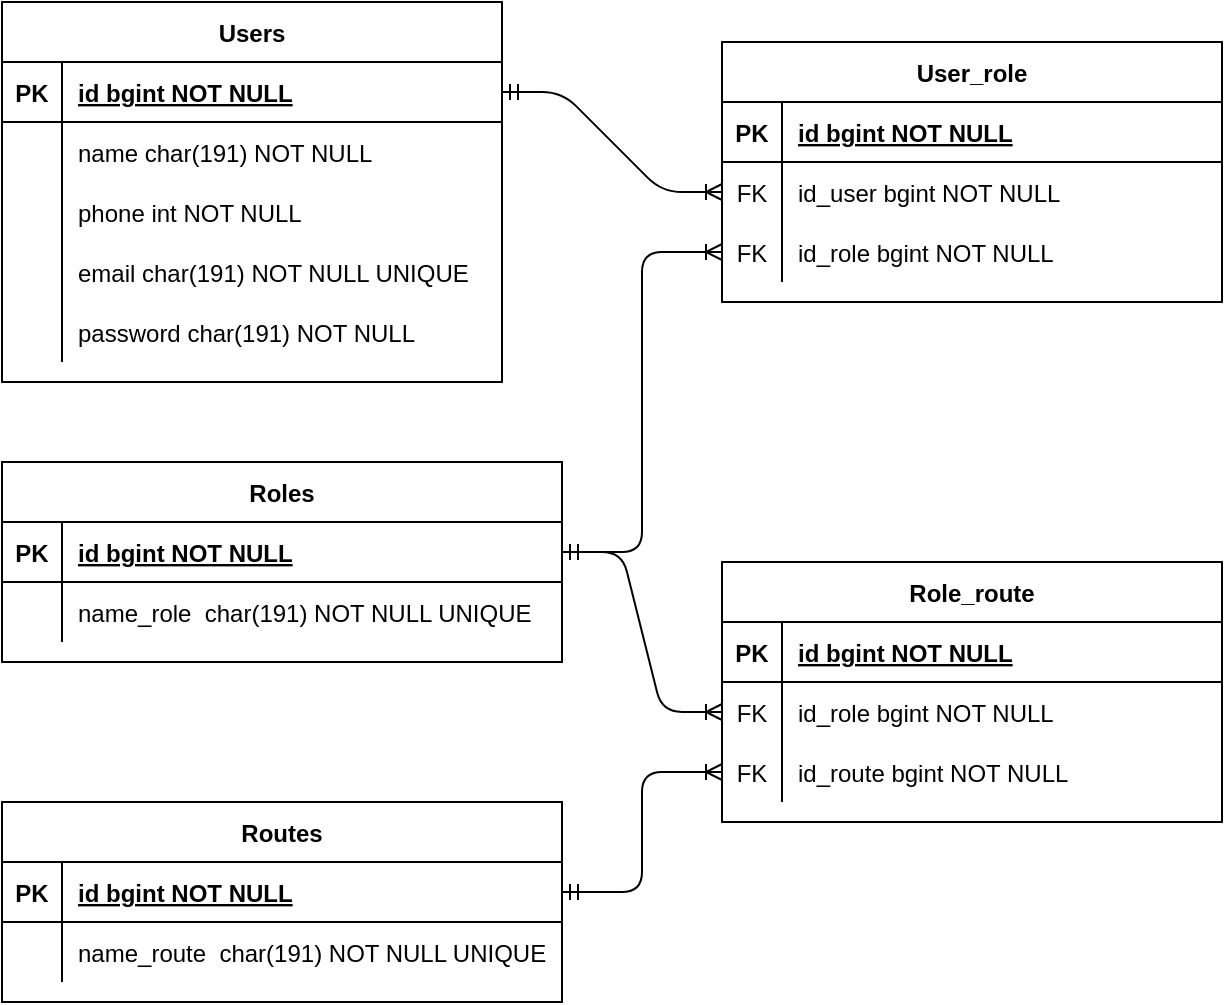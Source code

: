 <mxfile version="13.7.7" type="device"><diagram id="R2lEEEUBdFMjLlhIrx00" name="Page-1"><mxGraphModel dx="868" dy="450" grid="1" gridSize="10" guides="1" tooltips="1" connect="1" arrows="1" fold="1" page="1" pageScale="1" pageWidth="850" pageHeight="1100" math="0" shadow="0" extFonts="Permanent Marker^https://fonts.googleapis.com/css?family=Permanent+Marker"><root><mxCell id="0"/><mxCell id="1" parent="0"/><mxCell id="C-vyLk0tnHw3VtMMgP7b-23" value="Users" style="shape=table;startSize=30;container=1;collapsible=1;childLayout=tableLayout;fixedRows=1;rowLines=0;fontStyle=1;align=center;resizeLast=1;" parent="1" vertex="1"><mxGeometry x="40" y="10" width="250" height="190" as="geometry"/></mxCell><mxCell id="C-vyLk0tnHw3VtMMgP7b-24" value="" style="shape=partialRectangle;collapsible=0;dropTarget=0;pointerEvents=0;fillColor=none;points=[[0,0.5],[1,0.5]];portConstraint=eastwest;top=0;left=0;right=0;bottom=1;" parent="C-vyLk0tnHw3VtMMgP7b-23" vertex="1"><mxGeometry y="30" width="250" height="30" as="geometry"/></mxCell><mxCell id="C-vyLk0tnHw3VtMMgP7b-25" value="PK" style="shape=partialRectangle;overflow=hidden;connectable=0;fillColor=none;top=0;left=0;bottom=0;right=0;fontStyle=1;" parent="C-vyLk0tnHw3VtMMgP7b-24" vertex="1"><mxGeometry width="30" height="30" as="geometry"/></mxCell><mxCell id="C-vyLk0tnHw3VtMMgP7b-26" value="id bgint NOT NULL " style="shape=partialRectangle;overflow=hidden;connectable=0;fillColor=none;top=0;left=0;bottom=0;right=0;align=left;spacingLeft=6;fontStyle=5;" parent="C-vyLk0tnHw3VtMMgP7b-24" vertex="1"><mxGeometry x="30" width="220" height="30" as="geometry"/></mxCell><mxCell id="C-vyLk0tnHw3VtMMgP7b-27" value="" style="shape=partialRectangle;collapsible=0;dropTarget=0;pointerEvents=0;fillColor=none;points=[[0,0.5],[1,0.5]];portConstraint=eastwest;top=0;left=0;right=0;bottom=0;" parent="C-vyLk0tnHw3VtMMgP7b-23" vertex="1"><mxGeometry y="60" width="250" height="30" as="geometry"/></mxCell><mxCell id="C-vyLk0tnHw3VtMMgP7b-28" value="" style="shape=partialRectangle;overflow=hidden;connectable=0;fillColor=none;top=0;left=0;bottom=0;right=0;" parent="C-vyLk0tnHw3VtMMgP7b-27" vertex="1"><mxGeometry width="30" height="30" as="geometry"/></mxCell><mxCell id="C-vyLk0tnHw3VtMMgP7b-29" value="name char(191) NOT NULL" style="shape=partialRectangle;overflow=hidden;connectable=0;fillColor=none;top=0;left=0;bottom=0;right=0;align=left;spacingLeft=6;" parent="C-vyLk0tnHw3VtMMgP7b-27" vertex="1"><mxGeometry x="30" width="220" height="30" as="geometry"/></mxCell><mxCell id="8OkSoO-K_8j_ksAdDNIH-1" value="" style="shape=partialRectangle;collapsible=0;dropTarget=0;pointerEvents=0;fillColor=none;points=[[0,0.5],[1,0.5]];portConstraint=eastwest;top=0;left=0;right=0;bottom=0;" parent="C-vyLk0tnHw3VtMMgP7b-23" vertex="1"><mxGeometry y="90" width="250" height="30" as="geometry"/></mxCell><mxCell id="8OkSoO-K_8j_ksAdDNIH-2" value="" style="shape=partialRectangle;overflow=hidden;connectable=0;fillColor=none;top=0;left=0;bottom=0;right=0;" parent="8OkSoO-K_8j_ksAdDNIH-1" vertex="1"><mxGeometry width="30" height="30" as="geometry"/></mxCell><mxCell id="8OkSoO-K_8j_ksAdDNIH-3" value="phone int NOT NULL" style="shape=partialRectangle;overflow=hidden;connectable=0;fillColor=none;top=0;left=0;bottom=0;right=0;align=left;spacingLeft=6;" parent="8OkSoO-K_8j_ksAdDNIH-1" vertex="1"><mxGeometry x="30" width="220" height="30" as="geometry"/></mxCell><mxCell id="uBpXD1LPBWRIInMPkdy--1" value="" style="shape=partialRectangle;collapsible=0;dropTarget=0;pointerEvents=0;fillColor=none;points=[[0,0.5],[1,0.5]];portConstraint=eastwest;top=0;left=0;right=0;bottom=0;" vertex="1" parent="C-vyLk0tnHw3VtMMgP7b-23"><mxGeometry y="120" width="250" height="30" as="geometry"/></mxCell><mxCell id="uBpXD1LPBWRIInMPkdy--2" value="" style="shape=partialRectangle;overflow=hidden;connectable=0;fillColor=none;top=0;left=0;bottom=0;right=0;" vertex="1" parent="uBpXD1LPBWRIInMPkdy--1"><mxGeometry width="30" height="30" as="geometry"/></mxCell><mxCell id="uBpXD1LPBWRIInMPkdy--3" value="email char(191) NOT NULL UNIQUE" style="shape=partialRectangle;overflow=hidden;connectable=0;fillColor=none;top=0;left=0;bottom=0;right=0;align=left;spacingLeft=6;" vertex="1" parent="uBpXD1LPBWRIInMPkdy--1"><mxGeometry x="30" width="220" height="30" as="geometry"/></mxCell><mxCell id="uBpXD1LPBWRIInMPkdy--4" value="" style="shape=partialRectangle;collapsible=0;dropTarget=0;pointerEvents=0;fillColor=none;points=[[0,0.5],[1,0.5]];portConstraint=eastwest;top=0;left=0;right=0;bottom=0;" vertex="1" parent="C-vyLk0tnHw3VtMMgP7b-23"><mxGeometry y="150" width="250" height="30" as="geometry"/></mxCell><mxCell id="uBpXD1LPBWRIInMPkdy--5" value="" style="shape=partialRectangle;overflow=hidden;connectable=0;fillColor=none;top=0;left=0;bottom=0;right=0;" vertex="1" parent="uBpXD1LPBWRIInMPkdy--4"><mxGeometry width="30" height="30" as="geometry"/></mxCell><mxCell id="uBpXD1LPBWRIInMPkdy--6" value="password char(191) NOT NULL" style="shape=partialRectangle;overflow=hidden;connectable=0;fillColor=none;top=0;left=0;bottom=0;right=0;align=left;spacingLeft=6;" vertex="1" parent="uBpXD1LPBWRIInMPkdy--4"><mxGeometry x="30" width="220" height="30" as="geometry"/></mxCell><mxCell id="8OkSoO-K_8j_ksAdDNIH-57" value="" style="edgeStyle=entityRelationEdgeStyle;fontSize=12;html=1;endArrow=ERoneToMany;startArrow=ERmandOne;exitX=1;exitY=0.5;exitDx=0;exitDy=0;entryX=0;entryY=0.5;entryDx=0;entryDy=0;" parent="1" source="C-vyLk0tnHw3VtMMgP7b-24" target="8OkSoO-K_8j_ksAdDNIH-24" edge="1"><mxGeometry width="100" height="100" relative="1" as="geometry"><mxPoint x="370" y="180" as="sourcePoint"/><mxPoint x="470" y="80" as="targetPoint"/></mxGeometry></mxCell><mxCell id="8OkSoO-K_8j_ksAdDNIH-58" value="" style="edgeStyle=orthogonalEdgeStyle;fontSize=12;html=1;endArrow=ERoneToMany;startArrow=ERmandOne;exitX=1;exitY=0.5;exitDx=0;exitDy=0;entryX=0;entryY=0.5;entryDx=0;entryDy=0;" parent="1" source="8OkSoO-K_8j_ksAdDNIH-8" target="8OkSoO-K_8j_ksAdDNIH-27" edge="1"><mxGeometry width="100" height="100" relative="1" as="geometry"><mxPoint x="380" y="230" as="sourcePoint"/><mxPoint x="450" y="250" as="targetPoint"/></mxGeometry></mxCell><mxCell id="8OkSoO-K_8j_ksAdDNIH-59" value="" style="edgeStyle=entityRelationEdgeStyle;fontSize=12;html=1;endArrow=ERoneToMany;startArrow=ERmandOne;exitX=1;exitY=0.5;exitDx=0;exitDy=0;entryX=0;entryY=0.5;entryDx=0;entryDy=0;" parent="1" source="8OkSoO-K_8j_ksAdDNIH-8" target="8OkSoO-K_8j_ksAdDNIH-50" edge="1"><mxGeometry width="100" height="100" relative="1" as="geometry"><mxPoint x="300" y="250" as="sourcePoint"/><mxPoint x="440" y="230" as="targetPoint"/></mxGeometry></mxCell><mxCell id="8OkSoO-K_8j_ksAdDNIH-60" value="" style="edgeStyle=orthogonalEdgeStyle;fontSize=12;html=1;endArrow=ERoneToMany;startArrow=ERmandOne;exitX=1;exitY=0.5;exitDx=0;exitDy=0;entryX=0;entryY=0.5;entryDx=0;entryDy=0;" parent="1" source="8OkSoO-K_8j_ksAdDNIH-37" target="8OkSoO-K_8j_ksAdDNIH-53" edge="1"><mxGeometry width="100" height="100" relative="1" as="geometry"><mxPoint x="470" y="420" as="sourcePoint"/><mxPoint x="380" y="530" as="targetPoint"/></mxGeometry></mxCell><mxCell id="8OkSoO-K_8j_ksAdDNIH-36" value="Routes" style="shape=table;startSize=30;container=1;collapsible=1;childLayout=tableLayout;fixedRows=1;rowLines=0;fontStyle=1;align=center;resizeLast=1;" parent="1" vertex="1"><mxGeometry x="40" y="410" width="280" height="100" as="geometry"/></mxCell><mxCell id="8OkSoO-K_8j_ksAdDNIH-37" value="" style="shape=partialRectangle;collapsible=0;dropTarget=0;pointerEvents=0;fillColor=none;points=[[0,0.5],[1,0.5]];portConstraint=eastwest;top=0;left=0;right=0;bottom=1;" parent="8OkSoO-K_8j_ksAdDNIH-36" vertex="1"><mxGeometry y="30" width="280" height="30" as="geometry"/></mxCell><mxCell id="8OkSoO-K_8j_ksAdDNIH-38" value="PK" style="shape=partialRectangle;overflow=hidden;connectable=0;fillColor=none;top=0;left=0;bottom=0;right=0;fontStyle=1;" parent="8OkSoO-K_8j_ksAdDNIH-37" vertex="1"><mxGeometry width="30" height="30" as="geometry"/></mxCell><mxCell id="8OkSoO-K_8j_ksAdDNIH-39" value="id bgint NOT NULL " style="shape=partialRectangle;overflow=hidden;connectable=0;fillColor=none;top=0;left=0;bottom=0;right=0;align=left;spacingLeft=6;fontStyle=5;" parent="8OkSoO-K_8j_ksAdDNIH-37" vertex="1"><mxGeometry x="30" width="250" height="30" as="geometry"/></mxCell><mxCell id="8OkSoO-K_8j_ksAdDNIH-40" value="" style="shape=partialRectangle;collapsible=0;dropTarget=0;pointerEvents=0;fillColor=none;points=[[0,0.5],[1,0.5]];portConstraint=eastwest;top=0;left=0;right=0;bottom=0;" parent="8OkSoO-K_8j_ksAdDNIH-36" vertex="1"><mxGeometry y="60" width="280" height="30" as="geometry"/></mxCell><mxCell id="8OkSoO-K_8j_ksAdDNIH-41" value="" style="shape=partialRectangle;overflow=hidden;connectable=0;fillColor=none;top=0;left=0;bottom=0;right=0;" parent="8OkSoO-K_8j_ksAdDNIH-40" vertex="1"><mxGeometry width="30" height="30" as="geometry"/></mxCell><mxCell id="8OkSoO-K_8j_ksAdDNIH-42" value="name_route  char(191) NOT NULL UNIQUE" style="shape=partialRectangle;overflow=hidden;connectable=0;fillColor=none;top=0;left=0;bottom=0;right=0;align=left;spacingLeft=6;" parent="8OkSoO-K_8j_ksAdDNIH-40" vertex="1"><mxGeometry x="30" width="250" height="30" as="geometry"/></mxCell><mxCell id="8OkSoO-K_8j_ksAdDNIH-7" value="Roles" style="shape=table;startSize=30;container=1;collapsible=1;childLayout=tableLayout;fixedRows=1;rowLines=0;fontStyle=1;align=center;resizeLast=1;" parent="1" vertex="1"><mxGeometry x="40" y="240" width="280" height="100" as="geometry"/></mxCell><mxCell id="8OkSoO-K_8j_ksAdDNIH-8" value="" style="shape=partialRectangle;collapsible=0;dropTarget=0;pointerEvents=0;fillColor=none;points=[[0,0.5],[1,0.5]];portConstraint=eastwest;top=0;left=0;right=0;bottom=1;" parent="8OkSoO-K_8j_ksAdDNIH-7" vertex="1"><mxGeometry y="30" width="280" height="30" as="geometry"/></mxCell><mxCell id="8OkSoO-K_8j_ksAdDNIH-9" value="PK" style="shape=partialRectangle;overflow=hidden;connectable=0;fillColor=none;top=0;left=0;bottom=0;right=0;fontStyle=1;" parent="8OkSoO-K_8j_ksAdDNIH-8" vertex="1"><mxGeometry width="30" height="30" as="geometry"/></mxCell><mxCell id="8OkSoO-K_8j_ksAdDNIH-10" value="id bgint NOT NULL " style="shape=partialRectangle;overflow=hidden;connectable=0;fillColor=none;top=0;left=0;bottom=0;right=0;align=left;spacingLeft=6;fontStyle=5;" parent="8OkSoO-K_8j_ksAdDNIH-8" vertex="1"><mxGeometry x="30" width="250" height="30" as="geometry"/></mxCell><mxCell id="8OkSoO-K_8j_ksAdDNIH-11" value="" style="shape=partialRectangle;collapsible=0;dropTarget=0;pointerEvents=0;fillColor=none;points=[[0,0.5],[1,0.5]];portConstraint=eastwest;top=0;left=0;right=0;bottom=0;" parent="8OkSoO-K_8j_ksAdDNIH-7" vertex="1"><mxGeometry y="60" width="280" height="30" as="geometry"/></mxCell><mxCell id="8OkSoO-K_8j_ksAdDNIH-12" value="" style="shape=partialRectangle;overflow=hidden;connectable=0;fillColor=none;top=0;left=0;bottom=0;right=0;" parent="8OkSoO-K_8j_ksAdDNIH-11" vertex="1"><mxGeometry width="30" height="30" as="geometry"/></mxCell><mxCell id="8OkSoO-K_8j_ksAdDNIH-13" value="name_role  char(191) NOT NULL UNIQUE" style="shape=partialRectangle;overflow=hidden;connectable=0;fillColor=none;top=0;left=0;bottom=0;right=0;align=left;spacingLeft=6;" parent="8OkSoO-K_8j_ksAdDNIH-11" vertex="1"><mxGeometry x="30" width="250" height="30" as="geometry"/></mxCell><mxCell id="8OkSoO-K_8j_ksAdDNIH-20" value="User_role" style="shape=table;startSize=30;container=1;collapsible=1;childLayout=tableLayout;fixedRows=1;rowLines=0;fontStyle=1;align=center;resizeLast=1;" parent="1" vertex="1"><mxGeometry x="400" y="30" width="250" height="130" as="geometry"/></mxCell><mxCell id="8OkSoO-K_8j_ksAdDNIH-21" value="" style="shape=partialRectangle;collapsible=0;dropTarget=0;pointerEvents=0;fillColor=none;points=[[0,0.5],[1,0.5]];portConstraint=eastwest;top=0;left=0;right=0;bottom=1;" parent="8OkSoO-K_8j_ksAdDNIH-20" vertex="1"><mxGeometry y="30" width="250" height="30" as="geometry"/></mxCell><mxCell id="8OkSoO-K_8j_ksAdDNIH-22" value="PK" style="shape=partialRectangle;overflow=hidden;connectable=0;fillColor=none;top=0;left=0;bottom=0;right=0;fontStyle=1;" parent="8OkSoO-K_8j_ksAdDNIH-21" vertex="1"><mxGeometry width="30" height="30" as="geometry"/></mxCell><mxCell id="8OkSoO-K_8j_ksAdDNIH-23" value="id bgint NOT NULL " style="shape=partialRectangle;overflow=hidden;connectable=0;fillColor=none;top=0;left=0;bottom=0;right=0;align=left;spacingLeft=6;fontStyle=5;" parent="8OkSoO-K_8j_ksAdDNIH-21" vertex="1"><mxGeometry x="30" width="220" height="30" as="geometry"/></mxCell><mxCell id="8OkSoO-K_8j_ksAdDNIH-24" value="" style="shape=partialRectangle;collapsible=0;dropTarget=0;pointerEvents=0;fillColor=none;points=[[0,0.5],[1,0.5]];portConstraint=eastwest;top=0;left=0;right=0;bottom=0;" parent="8OkSoO-K_8j_ksAdDNIH-20" vertex="1"><mxGeometry y="60" width="250" height="30" as="geometry"/></mxCell><mxCell id="8OkSoO-K_8j_ksAdDNIH-25" value="FK" style="shape=partialRectangle;overflow=hidden;connectable=0;fillColor=none;top=0;left=0;bottom=0;right=0;" parent="8OkSoO-K_8j_ksAdDNIH-24" vertex="1"><mxGeometry width="30" height="30" as="geometry"/></mxCell><mxCell id="8OkSoO-K_8j_ksAdDNIH-26" value="id_user bgint NOT NULL" style="shape=partialRectangle;overflow=hidden;connectable=0;fillColor=none;top=0;left=0;bottom=0;right=0;align=left;spacingLeft=6;" parent="8OkSoO-K_8j_ksAdDNIH-24" vertex="1"><mxGeometry x="30" width="220" height="30" as="geometry"/></mxCell><mxCell id="8OkSoO-K_8j_ksAdDNIH-27" value="" style="shape=partialRectangle;collapsible=0;dropTarget=0;pointerEvents=0;fillColor=none;points=[[0,0.5],[1,0.5]];portConstraint=eastwest;top=0;left=0;right=0;bottom=0;" parent="8OkSoO-K_8j_ksAdDNIH-20" vertex="1"><mxGeometry y="90" width="250" height="30" as="geometry"/></mxCell><mxCell id="8OkSoO-K_8j_ksAdDNIH-28" value="FK" style="shape=partialRectangle;overflow=hidden;connectable=0;fillColor=none;top=0;left=0;bottom=0;right=0;" parent="8OkSoO-K_8j_ksAdDNIH-27" vertex="1"><mxGeometry width="30" height="30" as="geometry"/></mxCell><mxCell id="8OkSoO-K_8j_ksAdDNIH-29" value="id_role bgint NOT NULL" style="shape=partialRectangle;overflow=hidden;connectable=0;fillColor=none;top=0;left=0;bottom=0;right=0;align=left;spacingLeft=6;" parent="8OkSoO-K_8j_ksAdDNIH-27" vertex="1"><mxGeometry x="30" width="220" height="30" as="geometry"/></mxCell><mxCell id="8OkSoO-K_8j_ksAdDNIH-46" value="Role_route" style="shape=table;startSize=30;container=1;collapsible=1;childLayout=tableLayout;fixedRows=1;rowLines=0;fontStyle=1;align=center;resizeLast=1;" parent="1" vertex="1"><mxGeometry x="400" y="290" width="250" height="130" as="geometry"/></mxCell><mxCell id="8OkSoO-K_8j_ksAdDNIH-47" value="" style="shape=partialRectangle;collapsible=0;dropTarget=0;pointerEvents=0;fillColor=none;points=[[0,0.5],[1,0.5]];portConstraint=eastwest;top=0;left=0;right=0;bottom=1;" parent="8OkSoO-K_8j_ksAdDNIH-46" vertex="1"><mxGeometry y="30" width="250" height="30" as="geometry"/></mxCell><mxCell id="8OkSoO-K_8j_ksAdDNIH-48" value="PK" style="shape=partialRectangle;overflow=hidden;connectable=0;fillColor=none;top=0;left=0;bottom=0;right=0;fontStyle=1;" parent="8OkSoO-K_8j_ksAdDNIH-47" vertex="1"><mxGeometry width="30" height="30" as="geometry"/></mxCell><mxCell id="8OkSoO-K_8j_ksAdDNIH-49" value="id bgint NOT NULL " style="shape=partialRectangle;overflow=hidden;connectable=0;fillColor=none;top=0;left=0;bottom=0;right=0;align=left;spacingLeft=6;fontStyle=5;" parent="8OkSoO-K_8j_ksAdDNIH-47" vertex="1"><mxGeometry x="30" width="220" height="30" as="geometry"/></mxCell><mxCell id="8OkSoO-K_8j_ksAdDNIH-50" value="" style="shape=partialRectangle;collapsible=0;dropTarget=0;pointerEvents=0;fillColor=none;points=[[0,0.5],[1,0.5]];portConstraint=eastwest;top=0;left=0;right=0;bottom=0;" parent="8OkSoO-K_8j_ksAdDNIH-46" vertex="1"><mxGeometry y="60" width="250" height="30" as="geometry"/></mxCell><mxCell id="8OkSoO-K_8j_ksAdDNIH-51" value="FK" style="shape=partialRectangle;overflow=hidden;connectable=0;fillColor=none;top=0;left=0;bottom=0;right=0;" parent="8OkSoO-K_8j_ksAdDNIH-50" vertex="1"><mxGeometry width="30" height="30" as="geometry"/></mxCell><mxCell id="8OkSoO-K_8j_ksAdDNIH-52" value="id_role bgint NOT NULL" style="shape=partialRectangle;overflow=hidden;connectable=0;fillColor=none;top=0;left=0;bottom=0;right=0;align=left;spacingLeft=6;" parent="8OkSoO-K_8j_ksAdDNIH-50" vertex="1"><mxGeometry x="30" width="220" height="30" as="geometry"/></mxCell><mxCell id="8OkSoO-K_8j_ksAdDNIH-53" value="" style="shape=partialRectangle;collapsible=0;dropTarget=0;pointerEvents=0;fillColor=none;points=[[0,0.5],[1,0.5]];portConstraint=eastwest;top=0;left=0;right=0;bottom=0;" parent="8OkSoO-K_8j_ksAdDNIH-46" vertex="1"><mxGeometry y="90" width="250" height="30" as="geometry"/></mxCell><mxCell id="8OkSoO-K_8j_ksAdDNIH-54" value="FK" style="shape=partialRectangle;overflow=hidden;connectable=0;fillColor=none;top=0;left=0;bottom=0;right=0;" parent="8OkSoO-K_8j_ksAdDNIH-53" vertex="1"><mxGeometry width="30" height="30" as="geometry"/></mxCell><mxCell id="8OkSoO-K_8j_ksAdDNIH-55" value="id_route bgint NOT NULL" style="shape=partialRectangle;overflow=hidden;connectable=0;fillColor=none;top=0;left=0;bottom=0;right=0;align=left;spacingLeft=6;" parent="8OkSoO-K_8j_ksAdDNIH-53" vertex="1"><mxGeometry x="30" width="220" height="30" as="geometry"/></mxCell></root></mxGraphModel></diagram></mxfile>